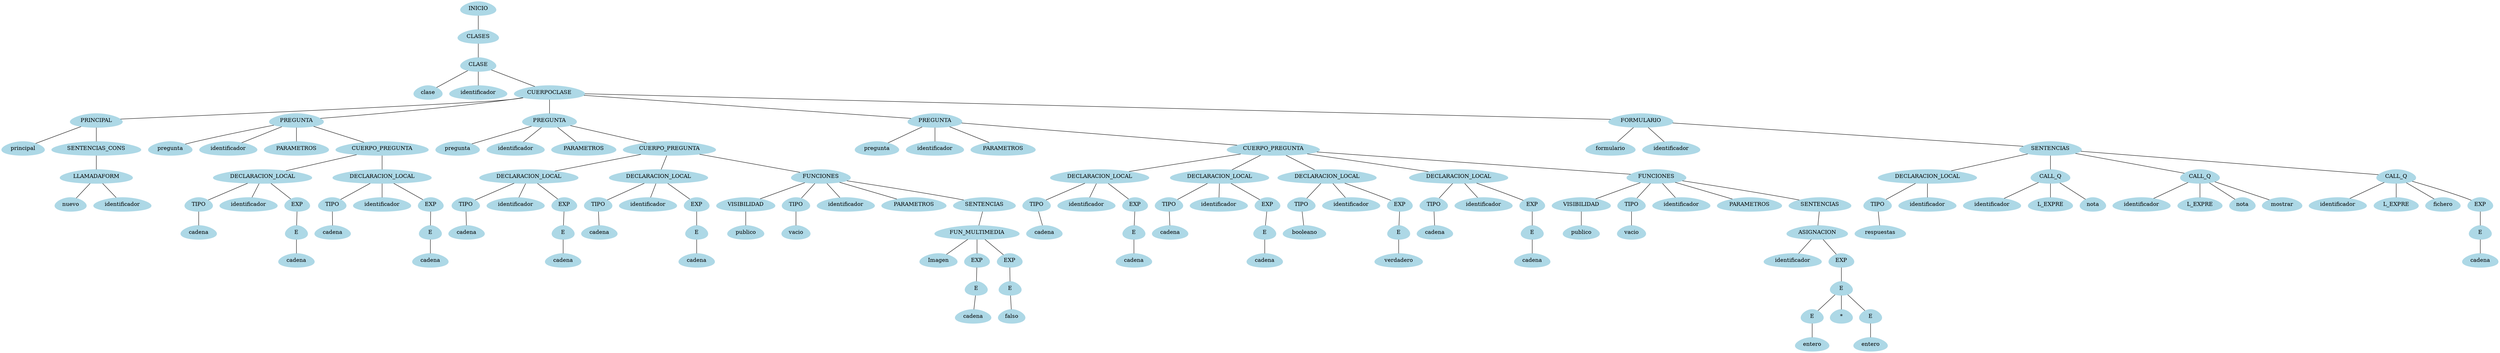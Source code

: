 Graph G {node [shape = egg];node0[label = "INICIO", style = filled, color = lightblue];
node1[label = "CLASES", style = filled, color = lightblue];
node2[label = "CLASE", style = filled, color = lightblue];
node3[label = "clase", style = filled, color = lightblue];
node4[label = "identificador", style = filled, color = lightblue];
node5[label = "CUERPOCLASE", style = filled, color = lightblue];
node6[label = "PRINCIPAL", style = filled, color = lightblue];
node7[label = "principal", style = filled, color = lightblue];
node8[label = "SENTENCIAS_CONS", style = filled, color = lightblue];
node9[label = "LLAMADAFORM", style = filled, color = lightblue];
node10[label = "nuevo", style = filled, color = lightblue];
node11[label = "identificador", style = filled, color = lightblue];
node12[label = "PREGUNTA", style = filled, color = lightblue];
node13[label = "pregunta", style = filled, color = lightblue];
node14[label = "identificador", style = filled, color = lightblue];
node15[label = "PARAMETROS", style = filled, color = lightblue];
node16[label = "CUERPO_PREGUNTA", style = filled, color = lightblue];
node17[label = "DECLARACION_LOCAL", style = filled, color = lightblue];
node18[label = "TIPO", style = filled, color = lightblue];
node19[label = "cadena", style = filled, color = lightblue];
node20[label = "identificador", style = filled, color = lightblue];
node21[label = "EXP", style = filled, color = lightblue];
node22[label = "E", style = filled, color = lightblue];
node23[label = "cadena", style = filled, color = lightblue];
node24[label = "DECLARACION_LOCAL", style = filled, color = lightblue];
node25[label = "TIPO", style = filled, color = lightblue];
node26[label = "cadena", style = filled, color = lightblue];
node27[label = "identificador", style = filled, color = lightblue];
node28[label = "EXP", style = filled, color = lightblue];
node29[label = "E", style = filled, color = lightblue];
node30[label = "cadena", style = filled, color = lightblue];
node31[label = "PREGUNTA", style = filled, color = lightblue];
node32[label = "pregunta", style = filled, color = lightblue];
node33[label = "identificador", style = filled, color = lightblue];
node34[label = "PARAMETROS", style = filled, color = lightblue];
node35[label = "CUERPO_PREGUNTA", style = filled, color = lightblue];
node36[label = "DECLARACION_LOCAL", style = filled, color = lightblue];
node37[label = "TIPO", style = filled, color = lightblue];
node38[label = "cadena", style = filled, color = lightblue];
node39[label = "identificador", style = filled, color = lightblue];
node40[label = "EXP", style = filled, color = lightblue];
node41[label = "E", style = filled, color = lightblue];
node42[label = "cadena", style = filled, color = lightblue];
node43[label = "DECLARACION_LOCAL", style = filled, color = lightblue];
node44[label = "TIPO", style = filled, color = lightblue];
node45[label = "cadena", style = filled, color = lightblue];
node46[label = "identificador", style = filled, color = lightblue];
node47[label = "EXP", style = filled, color = lightblue];
node48[label = "E", style = filled, color = lightblue];
node49[label = "cadena", style = filled, color = lightblue];
node50[label = "FUNCIONES", style = filled, color = lightblue];
node51[label = "VISIBILIDAD", style = filled, color = lightblue];
node52[label = "publico", style = filled, color = lightblue];
node53[label = "TIPO", style = filled, color = lightblue];
node54[label = "vacio", style = filled, color = lightblue];
node55[label = "identificador", style = filled, color = lightblue];
node56[label = "PARAMETROS", style = filled, color = lightblue];
node57[label = "SENTENCIAS", style = filled, color = lightblue];
node58[label = "FUN_MULTIMEDIA", style = filled, color = lightblue];
node59[label = "Imagen", style = filled, color = lightblue];
node60[label = "EXP", style = filled, color = lightblue];
node61[label = "E", style = filled, color = lightblue];
node62[label = "cadena", style = filled, color = lightblue];
node63[label = "EXP", style = filled, color = lightblue];
node64[label = "E", style = filled, color = lightblue];
node65[label = "falso", style = filled, color = lightblue];
node66[label = "PREGUNTA", style = filled, color = lightblue];
node67[label = "pregunta", style = filled, color = lightblue];
node68[label = "identificador", style = filled, color = lightblue];
node69[label = "PARAMETROS", style = filled, color = lightblue];
node70[label = "CUERPO_PREGUNTA", style = filled, color = lightblue];
node71[label = "DECLARACION_LOCAL", style = filled, color = lightblue];
node72[label = "TIPO", style = filled, color = lightblue];
node73[label = "cadena", style = filled, color = lightblue];
node74[label = "identificador", style = filled, color = lightblue];
node75[label = "EXP", style = filled, color = lightblue];
node76[label = "E", style = filled, color = lightblue];
node77[label = "cadena", style = filled, color = lightblue];
node78[label = "DECLARACION_LOCAL", style = filled, color = lightblue];
node79[label = "TIPO", style = filled, color = lightblue];
node80[label = "cadena", style = filled, color = lightblue];
node81[label = "identificador", style = filled, color = lightblue];
node82[label = "EXP", style = filled, color = lightblue];
node83[label = "E", style = filled, color = lightblue];
node84[label = "cadena", style = filled, color = lightblue];
node85[label = "DECLARACION_LOCAL", style = filled, color = lightblue];
node86[label = "TIPO", style = filled, color = lightblue];
node87[label = "booleano", style = filled, color = lightblue];
node88[label = "identificador", style = filled, color = lightblue];
node89[label = "EXP", style = filled, color = lightblue];
node90[label = "E", style = filled, color = lightblue];
node91[label = "verdadero", style = filled, color = lightblue];
node92[label = "DECLARACION_LOCAL", style = filled, color = lightblue];
node93[label = "TIPO", style = filled, color = lightblue];
node94[label = "cadena", style = filled, color = lightblue];
node95[label = "identificador", style = filled, color = lightblue];
node96[label = "EXP", style = filled, color = lightblue];
node97[label = "E", style = filled, color = lightblue];
node98[label = "cadena", style = filled, color = lightblue];
node99[label = "FUNCIONES", style = filled, color = lightblue];
node100[label = "VISIBILIDAD", style = filled, color = lightblue];
node101[label = "publico", style = filled, color = lightblue];
node102[label = "TIPO", style = filled, color = lightblue];
node103[label = "vacio", style = filled, color = lightblue];
node104[label = "identificador", style = filled, color = lightblue];
node105[label = "PARAMETROS", style = filled, color = lightblue];
node106[label = "SENTENCIAS", style = filled, color = lightblue];
node107[label = "ASIGNACION", style = filled, color = lightblue];
node108[label = "identificador", style = filled, color = lightblue];
node109[label = "EXP", style = filled, color = lightblue];
node110[label = "E", style = filled, color = lightblue];
node111[label = "E", style = filled, color = lightblue];
node112[label = "entero", style = filled, color = lightblue];
node113[label = "*", style = filled, color = lightblue];
node114[label = "E", style = filled, color = lightblue];
node115[label = "entero", style = filled, color = lightblue];
node116[label = "FORMULARIO", style = filled, color = lightblue];
node117[label = "formulario", style = filled, color = lightblue];
node118[label = "identificador", style = filled, color = lightblue];
node119[label = "SENTENCIAS", style = filled, color = lightblue];
node120[label = "DECLARACION_LOCAL", style = filled, color = lightblue];
node121[label = "TIPO", style = filled, color = lightblue];
node122[label = "respuestas", style = filled, color = lightblue];
node123[label = "identificador", style = filled, color = lightblue];
node124[label = "CALL_Q", style = filled, color = lightblue];
node125[label = "identificador", style = filled, color = lightblue];
node126[label = "L_EXPRE", style = filled, color = lightblue];
node127[label = "nota", style = filled, color = lightblue];
node128[label = "CALL_Q", style = filled, color = lightblue];
node129[label = "identificador", style = filled, color = lightblue];
node130[label = "L_EXPRE", style = filled, color = lightblue];
node131[label = "nota", style = filled, color = lightblue];
node132[label = "mostrar", style = filled, color = lightblue];
node133[label = "CALL_Q", style = filled, color = lightblue];
node134[label = "identificador", style = filled, color = lightblue];
node135[label = "L_EXPRE", style = filled, color = lightblue];
node136[label = "fichero", style = filled, color = lightblue];
node137[label = "EXP", style = filled, color = lightblue];
node138[label = "E", style = filled, color = lightblue];
node139[label = "cadena", style = filled, color = lightblue];
"node0"--"node1"
"node1"--"node2"
"node2"--"node3"
"node2"--"node4"
"node2"--"node5"
"node5"--"node6"
"node6"--"node7"
"node6"--"node8"
"node8"--"node9"
"node9"--"node10"
"node9"--"node11"
"node5"--"node12"
"node12"--"node13"
"node12"--"node14"
"node12"--"node15"
"node12"--"node16"
"node16"--"node17"
"node17"--"node18"
"node18"--"node19"
"node17"--"node20"
"node17"--"node21"
"node21"--"node22"
"node22"--"node23"
"node16"--"node24"
"node24"--"node25"
"node25"--"node26"
"node24"--"node27"
"node24"--"node28"
"node28"--"node29"
"node29"--"node30"
"node5"--"node31"
"node31"--"node32"
"node31"--"node33"
"node31"--"node34"
"node31"--"node35"
"node35"--"node36"
"node36"--"node37"
"node37"--"node38"
"node36"--"node39"
"node36"--"node40"
"node40"--"node41"
"node41"--"node42"
"node35"--"node43"
"node43"--"node44"
"node44"--"node45"
"node43"--"node46"
"node43"--"node47"
"node47"--"node48"
"node48"--"node49"
"node35"--"node50"
"node50"--"node51"
"node51"--"node52"
"node50"--"node53"
"node53"--"node54"
"node50"--"node55"
"node50"--"node56"
"node50"--"node57"
"node57"--"node58"
"node58"--"node59"
"node58"--"node60"
"node60"--"node61"
"node61"--"node62"
"node58"--"node63"
"node63"--"node64"
"node64"--"node65"
"node5"--"node66"
"node66"--"node67"
"node66"--"node68"
"node66"--"node69"
"node66"--"node70"
"node70"--"node71"
"node71"--"node72"
"node72"--"node73"
"node71"--"node74"
"node71"--"node75"
"node75"--"node76"
"node76"--"node77"
"node70"--"node78"
"node78"--"node79"
"node79"--"node80"
"node78"--"node81"
"node78"--"node82"
"node82"--"node83"
"node83"--"node84"
"node70"--"node85"
"node85"--"node86"
"node86"--"node87"
"node85"--"node88"
"node85"--"node89"
"node89"--"node90"
"node90"--"node91"
"node70"--"node92"
"node92"--"node93"
"node93"--"node94"
"node92"--"node95"
"node92"--"node96"
"node96"--"node97"
"node97"--"node98"
"node70"--"node99"
"node99"--"node100"
"node100"--"node101"
"node99"--"node102"
"node102"--"node103"
"node99"--"node104"
"node99"--"node105"
"node99"--"node106"
"node106"--"node107"
"node107"--"node108"
"node107"--"node109"
"node109"--"node110"
"node110"--"node111"
"node111"--"node112"
"node110"--"node113"
"node110"--"node114"
"node114"--"node115"
"node5"--"node116"
"node116"--"node117"
"node116"--"node118"
"node116"--"node119"
"node119"--"node120"
"node120"--"node121"
"node121"--"node122"
"node120"--"node123"
"node119"--"node124"
"node124"--"node125"
"node124"--"node126"
"node124"--"node127"
"node119"--"node128"
"node128"--"node129"
"node128"--"node130"
"node128"--"node131"
"node128"--"node132"
"node119"--"node133"
"node133"--"node134"
"node133"--"node135"
"node133"--"node136"
"node133"--"node137"
"node137"--"node138"
"node138"--"node139"
}